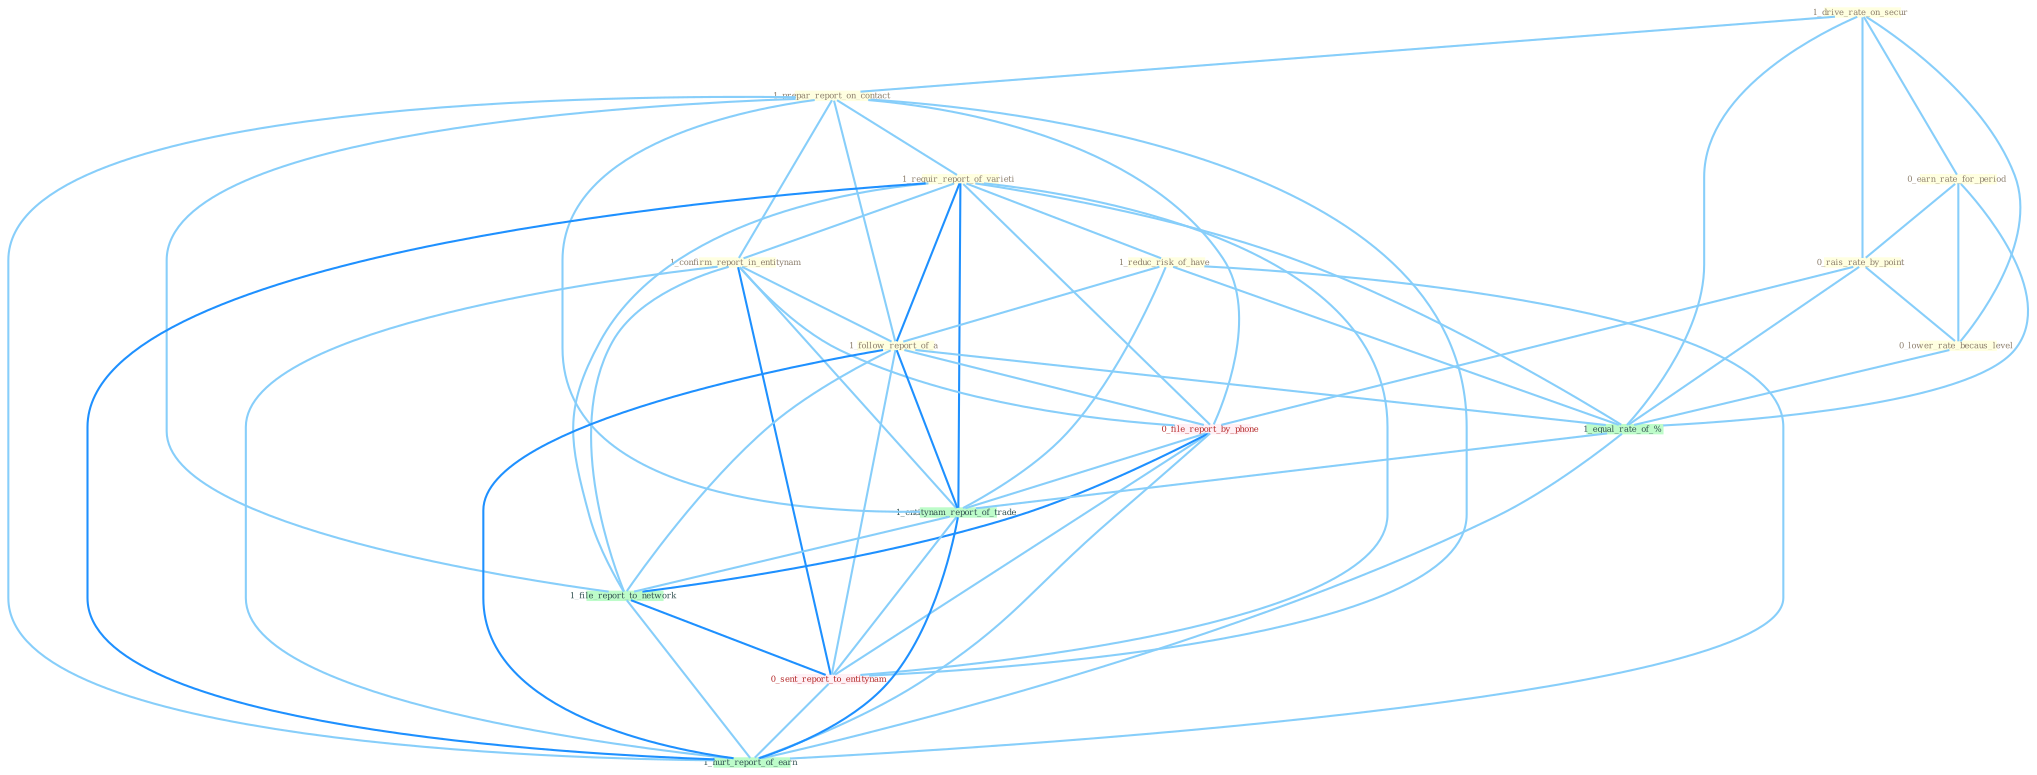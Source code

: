 Graph G{ 
    node
    [shape=polygon,style=filled,width=.5,height=.06,color="#BDFCC9",fixedsize=true,fontsize=4,
    fontcolor="#2f4f4f"];
    {node
    [color="#ffffe0", fontcolor="#8b7d6b"] "1_drive_rate_on_secur " "1_prepar_report_on_contact " "1_requir_report_of_varieti " "0_earn_rate_for_period " "1_confirm_report_in_entitynam " "1_reduc_risk_of_have " "0_rais_rate_by_point " "0_lower_rate_becaus_level " "1_follow_report_of_a "}
{node [color="#fff0f5", fontcolor="#b22222"] "0_file_report_by_phone " "0_sent_report_to_entitynam "}
edge [color="#B0E2FF"];

	"1_drive_rate_on_secur " -- "1_prepar_report_on_contact " [w="1", color="#87cefa" ];
	"1_drive_rate_on_secur " -- "0_earn_rate_for_period " [w="1", color="#87cefa" ];
	"1_drive_rate_on_secur " -- "0_rais_rate_by_point " [w="1", color="#87cefa" ];
	"1_drive_rate_on_secur " -- "0_lower_rate_becaus_level " [w="1", color="#87cefa" ];
	"1_drive_rate_on_secur " -- "1_equal_rate_of_% " [w="1", color="#87cefa" ];
	"1_prepar_report_on_contact " -- "1_requir_report_of_varieti " [w="1", color="#87cefa" ];
	"1_prepar_report_on_contact " -- "1_confirm_report_in_entitynam " [w="1", color="#87cefa" ];
	"1_prepar_report_on_contact " -- "1_follow_report_of_a " [w="1", color="#87cefa" ];
	"1_prepar_report_on_contact " -- "0_file_report_by_phone " [w="1", color="#87cefa" ];
	"1_prepar_report_on_contact " -- "1_entitynam_report_of_trade " [w="1", color="#87cefa" ];
	"1_prepar_report_on_contact " -- "1_file_report_to_network " [w="1", color="#87cefa" ];
	"1_prepar_report_on_contact " -- "0_sent_report_to_entitynam " [w="1", color="#87cefa" ];
	"1_prepar_report_on_contact " -- "1_hurt_report_of_earn " [w="1", color="#87cefa" ];
	"1_requir_report_of_varieti " -- "1_confirm_report_in_entitynam " [w="1", color="#87cefa" ];
	"1_requir_report_of_varieti " -- "1_reduc_risk_of_have " [w="1", color="#87cefa" ];
	"1_requir_report_of_varieti " -- "1_follow_report_of_a " [w="2", color="#1e90ff" , len=0.8];
	"1_requir_report_of_varieti " -- "0_file_report_by_phone " [w="1", color="#87cefa" ];
	"1_requir_report_of_varieti " -- "1_equal_rate_of_% " [w="1", color="#87cefa" ];
	"1_requir_report_of_varieti " -- "1_entitynam_report_of_trade " [w="2", color="#1e90ff" , len=0.8];
	"1_requir_report_of_varieti " -- "1_file_report_to_network " [w="1", color="#87cefa" ];
	"1_requir_report_of_varieti " -- "0_sent_report_to_entitynam " [w="1", color="#87cefa" ];
	"1_requir_report_of_varieti " -- "1_hurt_report_of_earn " [w="2", color="#1e90ff" , len=0.8];
	"0_earn_rate_for_period " -- "0_rais_rate_by_point " [w="1", color="#87cefa" ];
	"0_earn_rate_for_period " -- "0_lower_rate_becaus_level " [w="1", color="#87cefa" ];
	"0_earn_rate_for_period " -- "1_equal_rate_of_% " [w="1", color="#87cefa" ];
	"1_confirm_report_in_entitynam " -- "1_follow_report_of_a " [w="1", color="#87cefa" ];
	"1_confirm_report_in_entitynam " -- "0_file_report_by_phone " [w="1", color="#87cefa" ];
	"1_confirm_report_in_entitynam " -- "1_entitynam_report_of_trade " [w="1", color="#87cefa" ];
	"1_confirm_report_in_entitynam " -- "1_file_report_to_network " [w="1", color="#87cefa" ];
	"1_confirm_report_in_entitynam " -- "0_sent_report_to_entitynam " [w="2", color="#1e90ff" , len=0.8];
	"1_confirm_report_in_entitynam " -- "1_hurt_report_of_earn " [w="1", color="#87cefa" ];
	"1_reduc_risk_of_have " -- "1_follow_report_of_a " [w="1", color="#87cefa" ];
	"1_reduc_risk_of_have " -- "1_equal_rate_of_% " [w="1", color="#87cefa" ];
	"1_reduc_risk_of_have " -- "1_entitynam_report_of_trade " [w="1", color="#87cefa" ];
	"1_reduc_risk_of_have " -- "1_hurt_report_of_earn " [w="1", color="#87cefa" ];
	"0_rais_rate_by_point " -- "0_lower_rate_becaus_level " [w="1", color="#87cefa" ];
	"0_rais_rate_by_point " -- "0_file_report_by_phone " [w="1", color="#87cefa" ];
	"0_rais_rate_by_point " -- "1_equal_rate_of_% " [w="1", color="#87cefa" ];
	"0_lower_rate_becaus_level " -- "1_equal_rate_of_% " [w="1", color="#87cefa" ];
	"1_follow_report_of_a " -- "0_file_report_by_phone " [w="1", color="#87cefa" ];
	"1_follow_report_of_a " -- "1_equal_rate_of_% " [w="1", color="#87cefa" ];
	"1_follow_report_of_a " -- "1_entitynam_report_of_trade " [w="2", color="#1e90ff" , len=0.8];
	"1_follow_report_of_a " -- "1_file_report_to_network " [w="1", color="#87cefa" ];
	"1_follow_report_of_a " -- "0_sent_report_to_entitynam " [w="1", color="#87cefa" ];
	"1_follow_report_of_a " -- "1_hurt_report_of_earn " [w="2", color="#1e90ff" , len=0.8];
	"0_file_report_by_phone " -- "1_entitynam_report_of_trade " [w="1", color="#87cefa" ];
	"0_file_report_by_phone " -- "1_file_report_to_network " [w="2", color="#1e90ff" , len=0.8];
	"0_file_report_by_phone " -- "0_sent_report_to_entitynam " [w="1", color="#87cefa" ];
	"0_file_report_by_phone " -- "1_hurt_report_of_earn " [w="1", color="#87cefa" ];
	"1_equal_rate_of_% " -- "1_entitynam_report_of_trade " [w="1", color="#87cefa" ];
	"1_equal_rate_of_% " -- "1_hurt_report_of_earn " [w="1", color="#87cefa" ];
	"1_entitynam_report_of_trade " -- "1_file_report_to_network " [w="1", color="#87cefa" ];
	"1_entitynam_report_of_trade " -- "0_sent_report_to_entitynam " [w="1", color="#87cefa" ];
	"1_entitynam_report_of_trade " -- "1_hurt_report_of_earn " [w="2", color="#1e90ff" , len=0.8];
	"1_file_report_to_network " -- "0_sent_report_to_entitynam " [w="2", color="#1e90ff" , len=0.8];
	"1_file_report_to_network " -- "1_hurt_report_of_earn " [w="1", color="#87cefa" ];
	"0_sent_report_to_entitynam " -- "1_hurt_report_of_earn " [w="1", color="#87cefa" ];
}